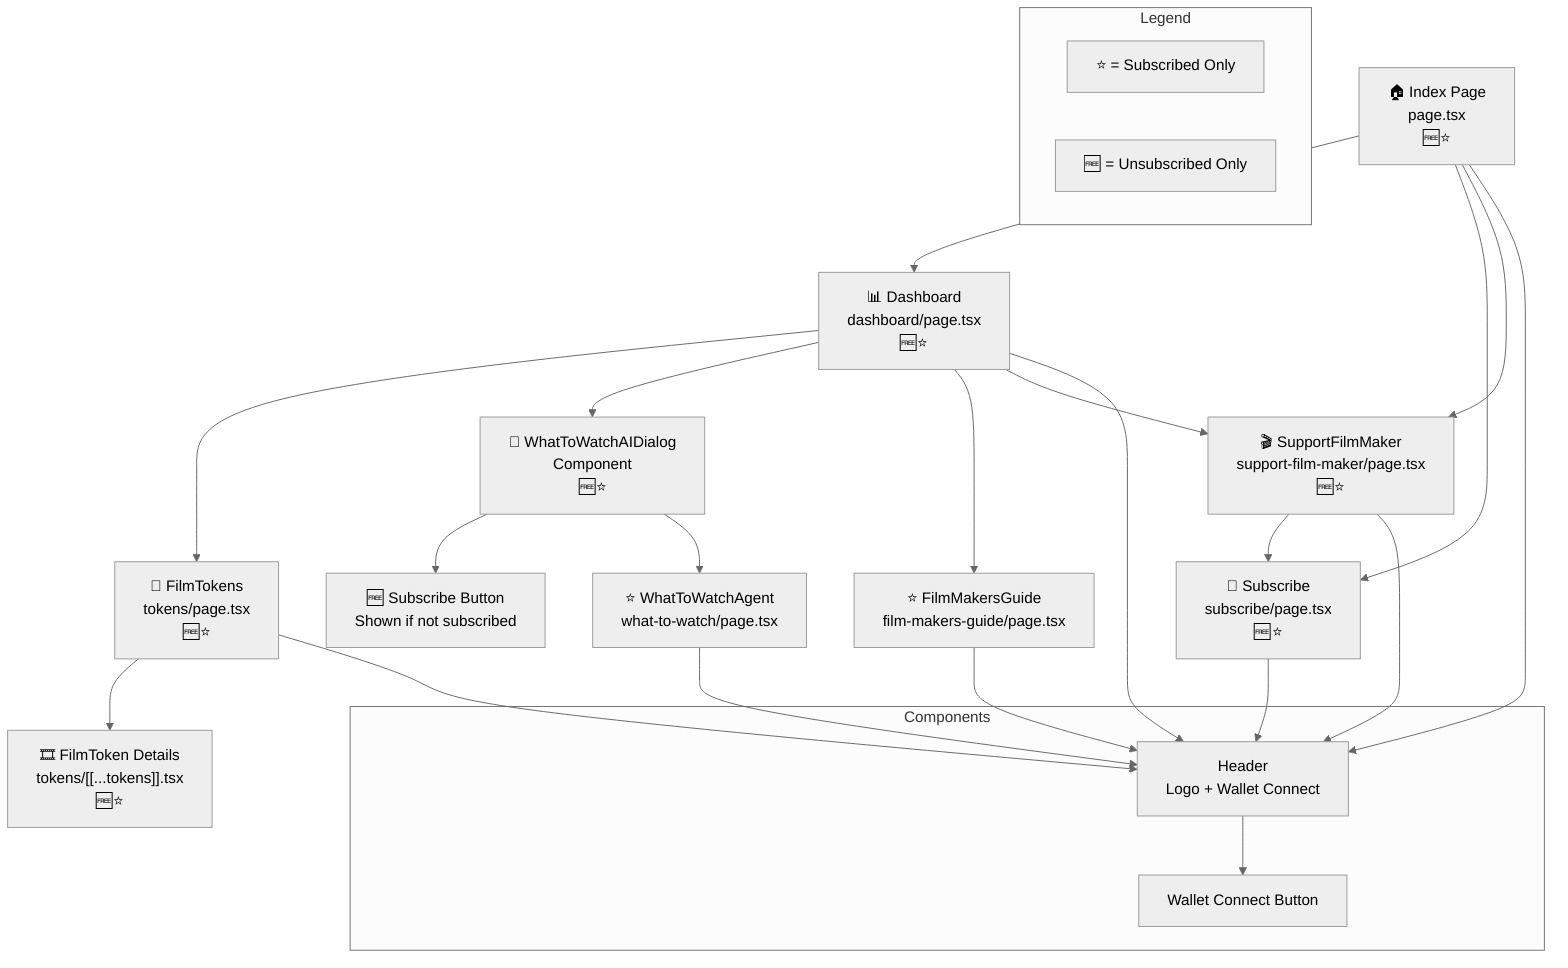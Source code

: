 %%{init: {'theme': 'neutral'}}%%
graph TD

    %% Main App
    A[🏠 Index Page<br/>page.tsx<br/>🆓⭐] --> B[📊 Dashboard<br/>dashboard/page.tsx<br/>🆓⭐]
    A --> C[💫 Subscribe<br/>subscribe/page.tsx<br/>🆓⭐]
    A --> D[🎬 SupportFilmMaker<br/>support-film-maker/page.tsx<br/>🆓⭐]

    %% Dashboard Connections
    B --> E[🎥 FilmTokens<br/>tokens/page.tsx<br/>🆓⭐]
    B --> F[🧠 WhatToWatchAIDialog<br/>Component<br/>🆓⭐]
    B --> G[⭐ FilmMakersGuide<br/>film-makers-guide/page.tsx]
    B --> D

    %% FilmTokens Detail
    E --> H["🎞️ FilmToken Details<br/>tokens/[[...tokens]].tsx<br/>🆓⭐"]

    %% Support FilmMaker Page
    D --> C

    %% WhatToWatchAIDialog Branching
    F --> I[🆓 Subscribe Button<br/>Shown if not subscribed]
    F --> J[⭐ WhatToWatchAgent<br/>what-to-watch/page.tsx]

    %% Components
    subgraph Components
        K[Header<br/>Logo + Wallet Connect]
        L[Wallet Connect Button]
    end
    K --> L
    A --> K
    B --> K
    C --> K
    D --> K
    E --> K
    G --> K
    J --> K

    %% Legend
    subgraph Legend
        L1[⭐ = Subscribed Only]
        L2[🆓 = Unsubscribed Only]
    end